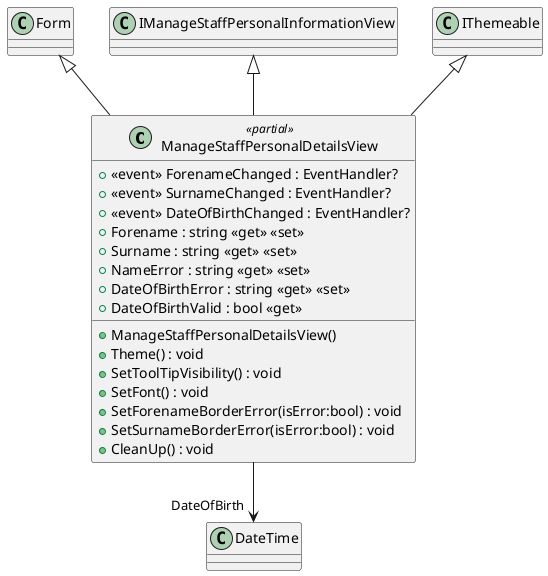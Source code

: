 @startuml
class ManageStaffPersonalDetailsView <<partial>> {
    +  <<event>> ForenameChanged : EventHandler? 
    +  <<event>> SurnameChanged : EventHandler? 
    +  <<event>> DateOfBirthChanged : EventHandler? 
    + ManageStaffPersonalDetailsView()
    + Theme() : void
    + SetToolTipVisibility() : void
    + SetFont() : void
    + Forename : string <<get>> <<set>>
    + Surname : string <<get>> <<set>>
    + NameError : string <<get>> <<set>>
    + DateOfBirthError : string <<get>> <<set>>
    + DateOfBirthValid : bool <<get>>
    + SetForenameBorderError(isError:bool) : void
    + SetSurnameBorderError(isError:bool) : void
    + CleanUp() : void
}
Form <|-- ManageStaffPersonalDetailsView
IManageStaffPersonalInformationView <|-- ManageStaffPersonalDetailsView
IThemeable <|-- ManageStaffPersonalDetailsView
ManageStaffPersonalDetailsView --> "DateOfBirth" DateTime
@enduml

